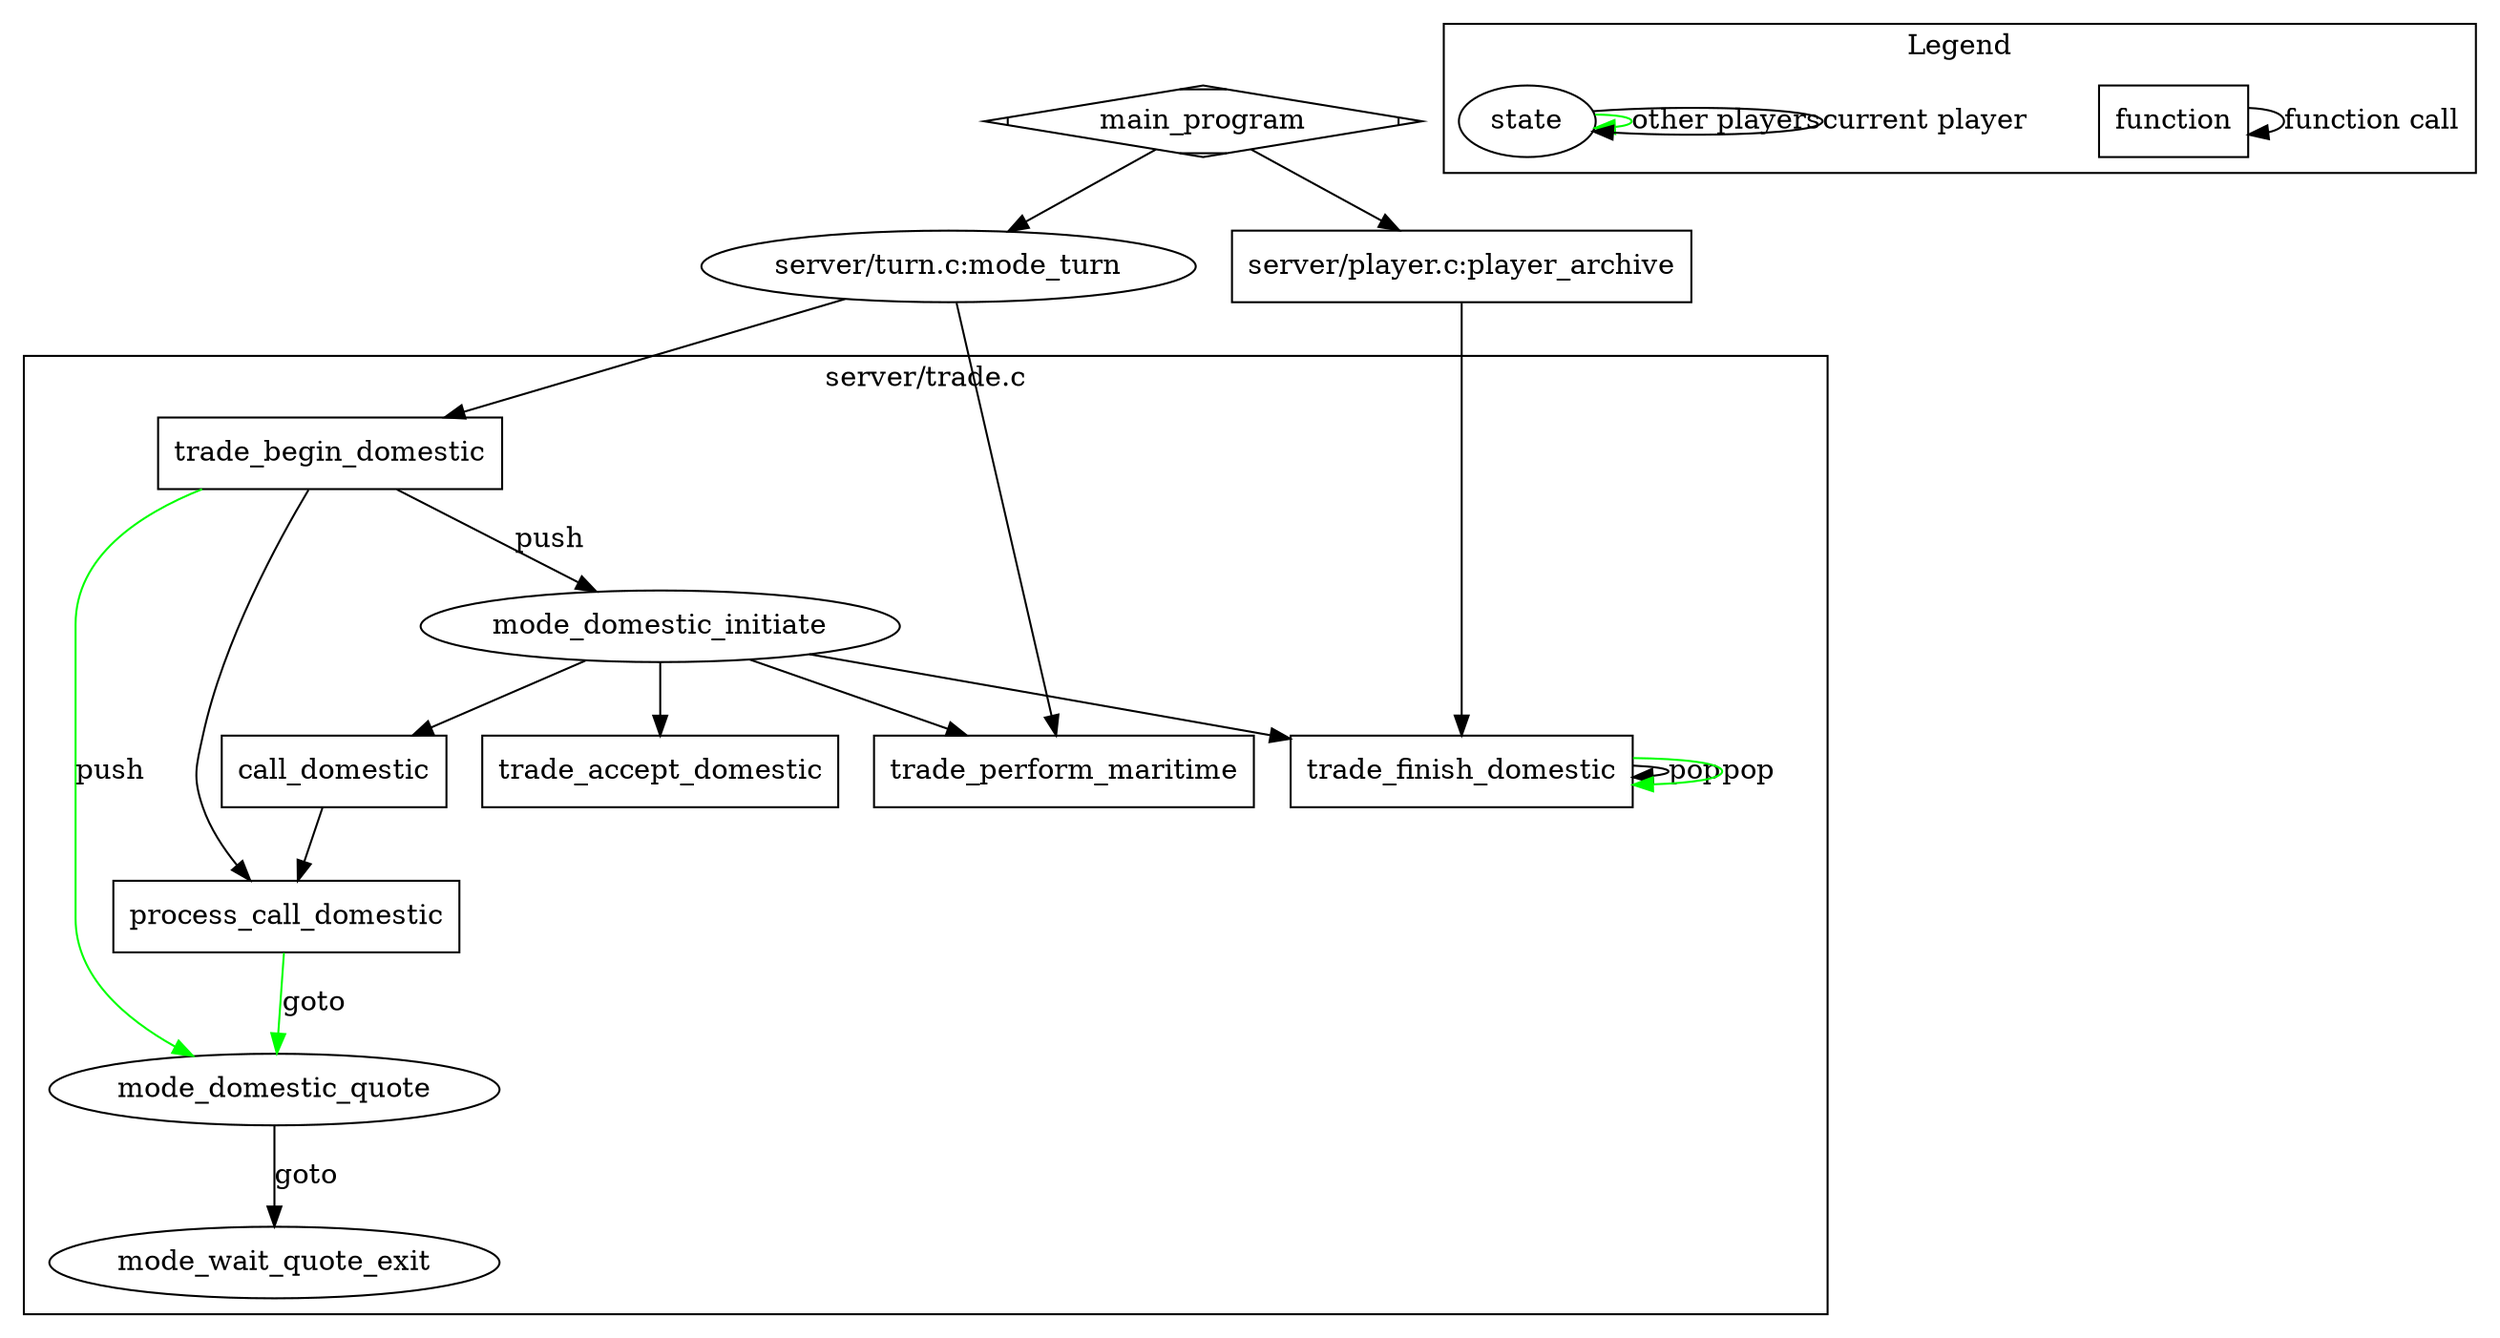 digraph G {
  main_program [shape=Mdiamond];
  mode_turn [shaped=Mdiamond, label="server/turn.c:mode_turn"]
  player_archive [shape=box, label="server/player.c:player_archive"]

  main_program -> mode_turn;
  main_program -> player_archive;

  mode_turn -> trade_perform_maritime
  player_archive -> trade_finish_domestic
  mode_turn -> trade_begin_domestic

  subgraph cluster_legend {
   function [shape=box];
   state;
   label = "Legend";

   state -> state [color=green, label="other players"]
   state -> state [label="current player"]

   function -> function [label="function call"]
  }

  subgraph cluster_trade_c {
    label = "server/trade.c"

    trade_finish_domestic [shape=box];
    process_call_domestic [shape=box];
    trade_begin_domestic [shape=box];
    call_domestic [shape=box];
    trade_accept_domestic [shape=box];
    trade_finish_domestic [shape=box];
    trade_perform_maritime [shape=box];

    mode_domestic_initiate;
    mode_domestic_quote;
    mode_wait_quote_exit;

    mode_domestic_quote -> mode_wait_quote_exit [label="goto"]
    trade_finish_domestic -> trade_finish_domestic [label="pop"]
    trade_finish_domestic -> trade_finish_domestic [label="pop", color=green]
    process_call_domestic -> mode_domestic_quote [color=green, label="goto"]
    call_domestic -> process_call_domestic [shape=box]
    mode_domestic_initiate -> trade_perform_maritime
    mode_domestic_initiate -> trade_finish_domestic
    mode_domestic_initiate -> trade_accept_domestic
    mode_domestic_initiate -> call_domestic
    trade_begin_domestic -> mode_domestic_initiate [label="push"]
    trade_begin_domestic -> mode_domestic_quote [color=green, label="push"]
    trade_begin_domestic -> process_call_domestic
  }
}
